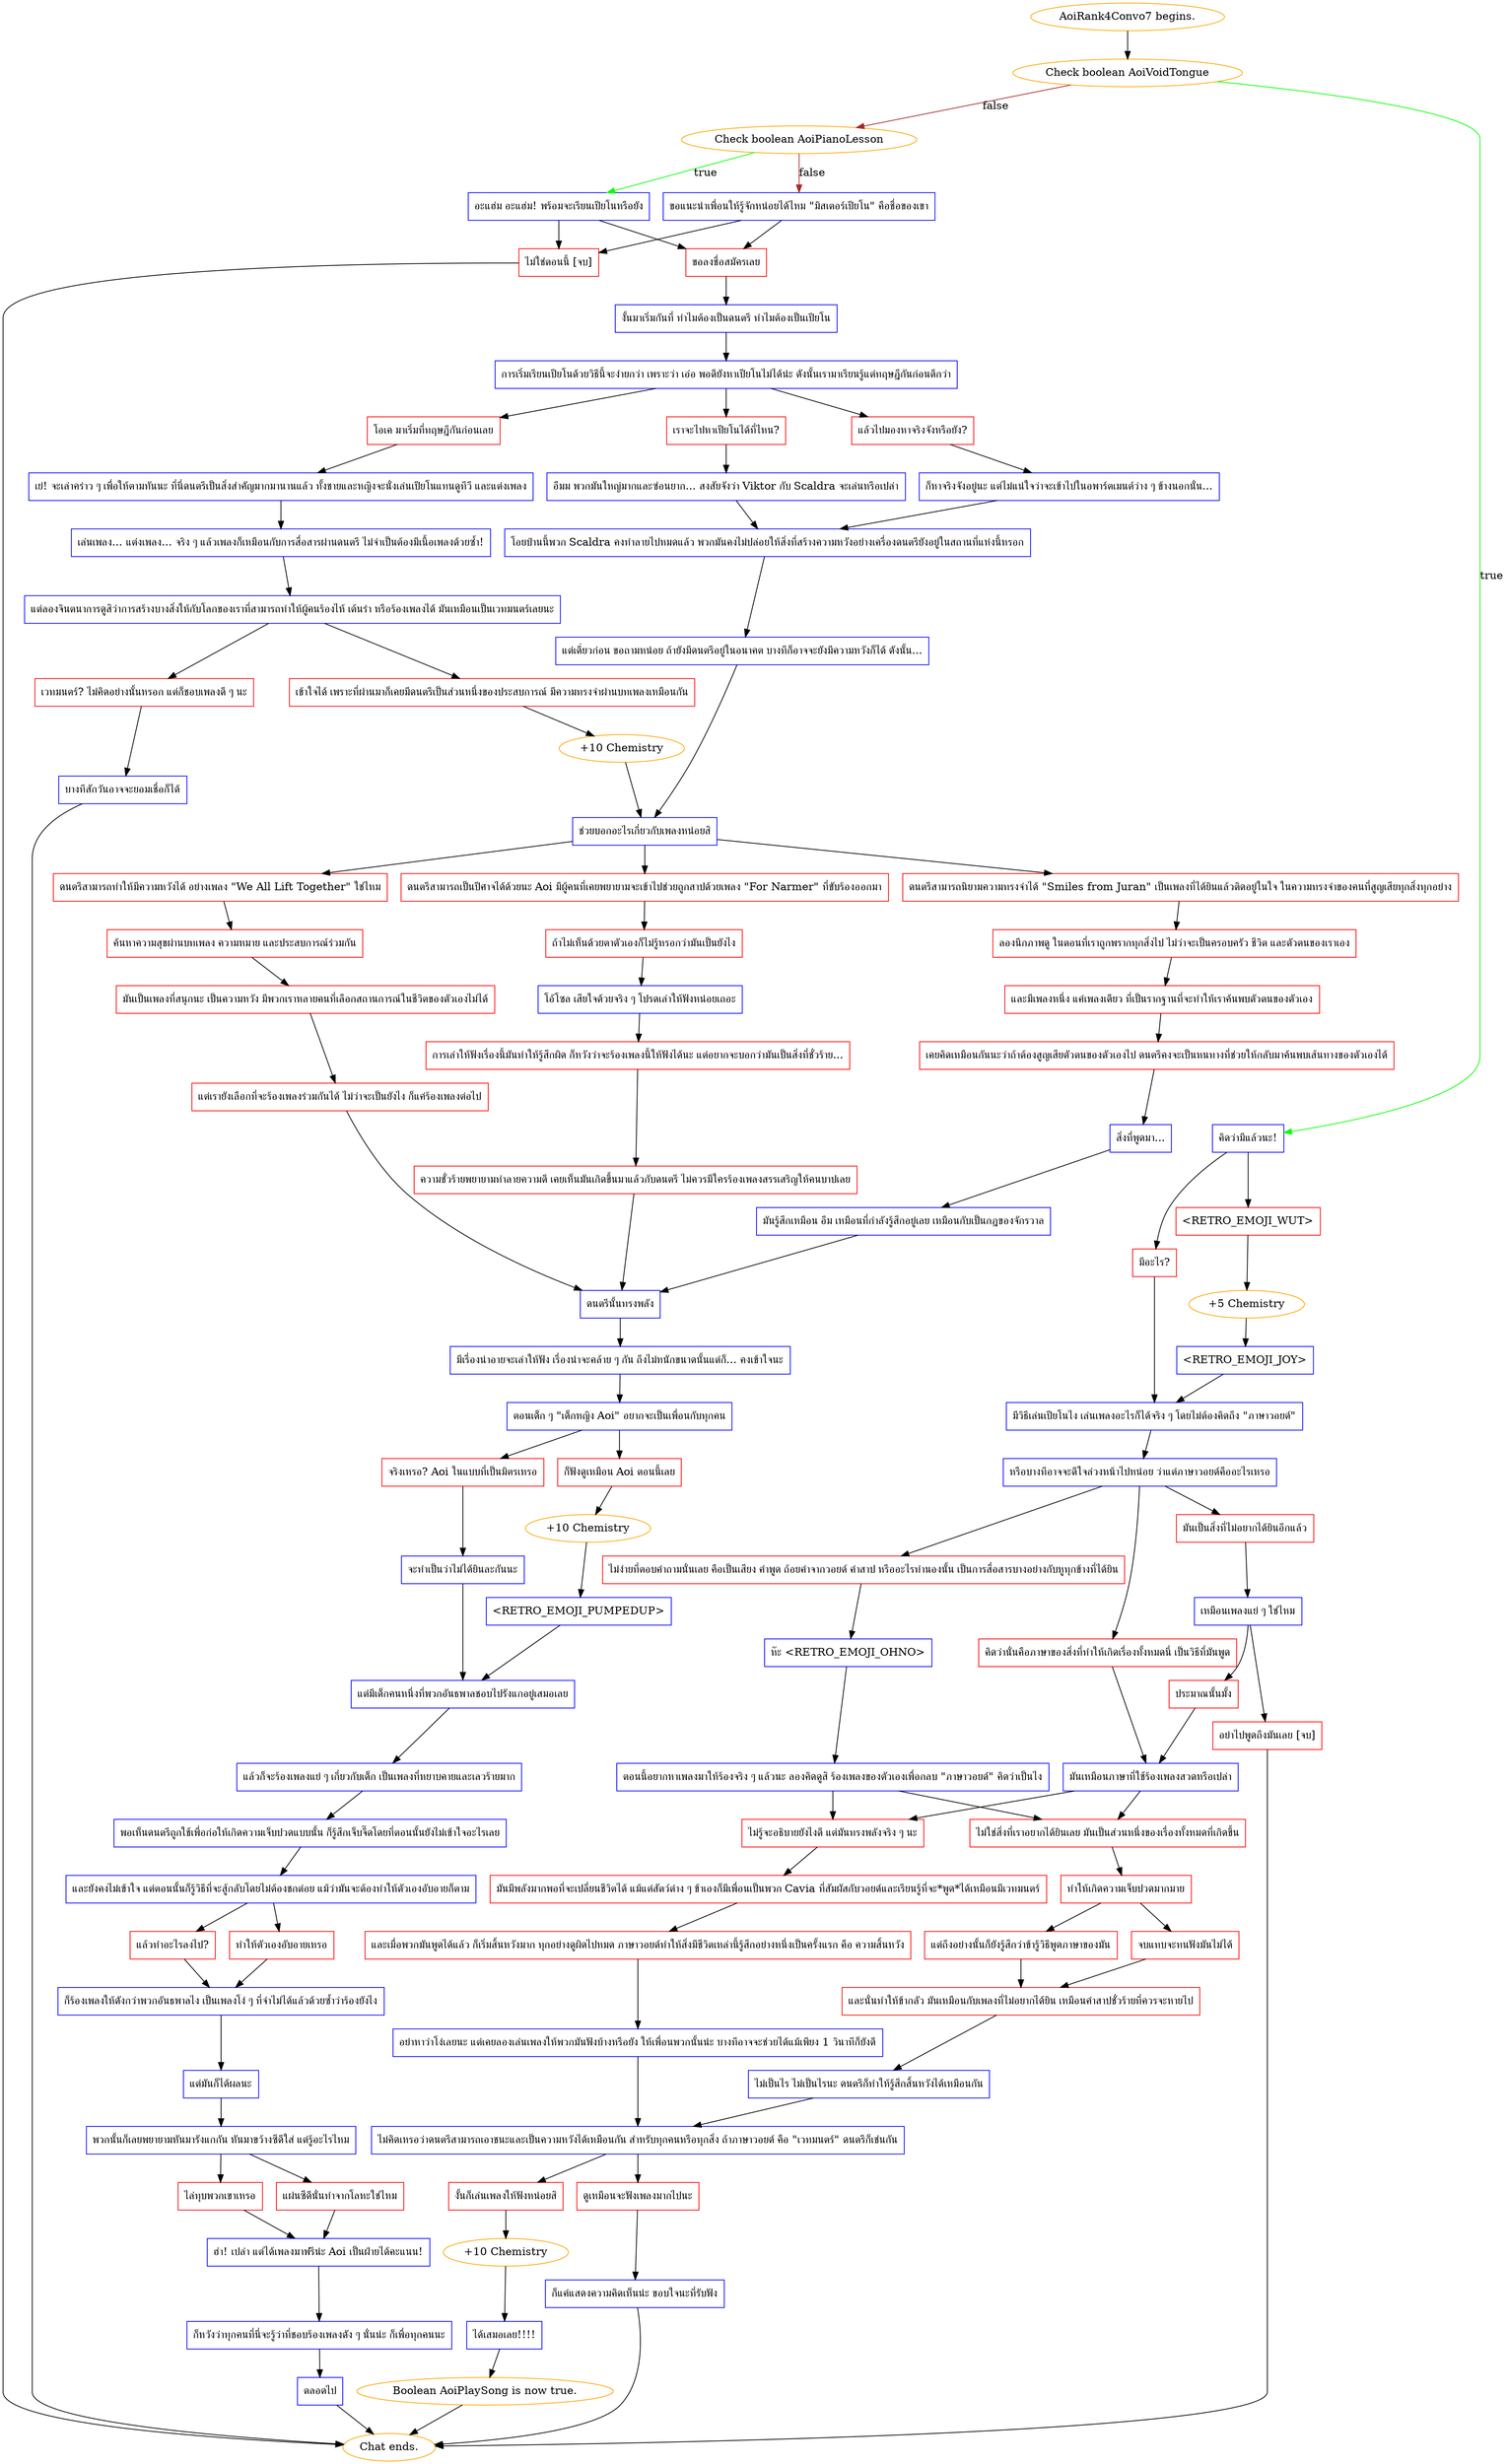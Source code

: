digraph {
	"AoiRank4Convo7 begins." [color=orange];
		"AoiRank4Convo7 begins." -> j2536274314;
	j2536274314 [label="Check boolean AoiVoidTongue",color=orange];
		j2536274314 -> j549353221 [label=true,color=green];
		j2536274314 -> j3819763007 [label=false,color=brown];
	j549353221 [label="คิดว่ามีแล้วนะ!",shape=box,color=blue];
		j549353221 -> j1118119165;
		j549353221 -> j2807020911;
	j3819763007 [label="Check boolean AoiPianoLesson",color=orange];
		j3819763007 -> j1397392820 [label=true,color=green];
		j3819763007 -> j3948160842 [label=false,color=brown];
	j1118119165 [label="<RETRO_EMOJI_WUT>",shape=box,color=red];
		j1118119165 -> j332967242;
	j2807020911 [label="มีอะไร?",shape=box,color=red];
		j2807020911 -> j2963469641;
	j1397392820 [label="อะแฮ่ม อะแฮ่ม! พร้อมจะเรียนเปียโนหรือยัง",shape=box,color=blue];
		j1397392820 -> j3598804664;
		j1397392820 -> j2449897078;
	j3948160842 [label="ขอแนะนำเพื่อนให้รู้จักหน่อยได้ไหม \"มิสเตอร์เปียโน\" คือชื่อของเขา",shape=box,color=blue];
		j3948160842 -> j3598804664;
		j3948160842 -> j2449897078;
	j332967242 [label="+5 Chemistry",color=orange];
		j332967242 -> j4093127096;
	j2963469641 [label="มีวิธีเล่นเปียโนไง เล่นเพลงอะไรก็ได้จริง ๆ โดยไม่ต้องคิดถึง \"ภาษาวอยด์\"",shape=box,color=blue];
		j2963469641 -> j1156411243;
	j3598804664 [label="ขอลงชื่อสมัครเลย",shape=box,color=red];
		j3598804664 -> j3989426760;
	j2449897078 [label="ไม่ใช่ตอนนี้ [จบ]",shape=box,color=red];
		j2449897078 -> "Chat ends.";
	j4093127096 [label="<RETRO_EMOJI_JOY>",shape=box,color=blue];
		j4093127096 -> j2963469641;
	j1156411243 [label="หรือบางทีอาจจะดีใจล่วงหน้าไปหน่อย ว่าแต่ภาษาวอยด์คืออะไรเหรอ",shape=box,color=blue];
		j1156411243 -> j1984040330;
		j1156411243 -> j4254991815;
		j1156411243 -> j3428150588;
	j3989426760 [label="งั้นมาเริ่มกันที่ ทำไมต้องเป็นดนตรี ทำไมต้องเป็นเปียโน",shape=box,color=blue];
		j3989426760 -> j1941853857;
	"Chat ends." [color=orange];
	j1984040330 [label="ไม่ง่ายที่ตอบคำถามนั่นเลย คือเป็นเสียง คำพูด ถ้อยคำจากวอยด์ คำสาป หรืออะไรทำนองนั้น เป็นการสื่อสารบางอย่างกับหูทุกข้างที่ได้ยิน",shape=box,color=red];
		j1984040330 -> j2162668878;
	j4254991815 [label="มันเป็นสิ่งที่ไม่อยากได้ยินอีกแล้ว",shape=box,color=red];
		j4254991815 -> j2736518954;
	j3428150588 [label="คิดว่านั่นคือภาษาของสิ่งที่ทำให้เกิดเรื่องทั้งหมดนี่ เป็นวิธีที่มันพูด",shape=box,color=red];
		j3428150588 -> j2762973526;
	j1941853857 [label="การเริ่มเรียนเปียโนด้วยวิธีนี้จะง่ายกว่า เพราะว่า เอ่อ พอดียังหาเปียโนไม่ได้น่ะ ดังนั้นเรามาเรียนรู้แต่ทฤษฎีกันก่อนดีกว่า",shape=box,color=blue];
		j1941853857 -> j1980896975;
		j1941853857 -> j4073637933;
		j1941853857 -> j3011611147;
	j2162668878 [label="ห๊ะ <RETRO_EMOJI_OHNO>",shape=box,color=blue];
		j2162668878 -> j938405002;
	j2736518954 [label="เหมือนเพลงแย่ ๆ ใช่ไหม",shape=box,color=blue];
		j2736518954 -> j789194855;
		j2736518954 -> j562588112;
	j2762973526 [label="มันเหมือนภาษาที่ใช้ร้องเพลงสวดหรือเปล่า",shape=box,color=blue];
		j2762973526 -> j2868277071;
		j2762973526 -> j3173479192;
	j1980896975 [label="โอเค มาเริ่มที่ทฤษฎีกันก่อนเลย",shape=box,color=red];
		j1980896975 -> j1598536818;
	j4073637933 [label="แล้วไปมองหาจริงจังหรือยัง?",shape=box,color=red];
		j4073637933 -> j2903704788;
	j3011611147 [label="เราจะไปหาเปียโนได้ที่ไหน?",shape=box,color=red];
		j3011611147 -> j528240039;
	j938405002 [label="ตอนนี้อยากหาเพลงมาให้ร้องจริง ๆ แล้วนะ ลองคิดดูสิ ร้องเพลงของตัวเองเพื่อกลบ \"ภาษาวอยด์\" คิดว่าเป็นไง",shape=box,color=blue];
		j938405002 -> j2868277071;
		j938405002 -> j3173479192;
	j789194855 [label="อย่าไปพูดถึงมันเลย [จบ]",shape=box,color=red];
		j789194855 -> "Chat ends.";
	j562588112 [label="ประมาณนั้นมั้ง",shape=box,color=red];
		j562588112 -> j2762973526;
	j2868277071 [label="ไม่รู้จะอธิบายยังไงดี แต่มันทรงพลังจริง ๆ นะ",shape=box,color=red];
		j2868277071 -> j3431514557;
	j3173479192 [label="ไม่ใช่สิ่งที่เราอยากได้ยินเลย มันเป็นส่วนหนึ่งของเรื่องทั้งหมดที่เกิดขึ้น",shape=box,color=red];
		j3173479192 -> j3018364905;
	j1598536818 [label="เย่! จะเล่าคร่าว ๆ เพื่อให้ตามทันนะ ที่นี่ดนตรีเป็นสิ่งสำคัญมากมานานแล้ว ทั้งชายและหญิงจะนั่งเล่นเปียโนแทนดูทีวี และแต่งเพลง",shape=box,color=blue];
		j1598536818 -> j768472838;
	j2903704788 [label="ก็หาจริงจังอยู่นะ แต่ไม่แน่ใจว่าจะเข้าไปในอพาร์ตเมนต์ว่าง ๆ ข้างนอกนั่น...",shape=box,color=blue];
		j2903704788 -> j724000023;
	j528240039 [label="อืมม พวกมันใหญ่มากและซ่อนยาก... สงสัยจังว่า Viktor กับ Scaldra จะเล่นหรือเปล่า",shape=box,color=blue];
		j528240039 -> j724000023;
	j3431514557 [label="มันมีพลังมากพอที่จะเปลี่ยนชีวิตได้ แม้แต่สัตว์ต่าง ๆ ข้าเองก็มีเพื่อนเป็นพวก Cavia ที่สัมผัสกับวอยด์และเรียนรู้ที่จะ*พูด*ได้เหมือนมีเวทมนตร์",shape=box,color=red];
		j3431514557 -> j586163947;
	j3018364905 [label="ทำให้เกิดความเจ็บปวดมากมาย",shape=box,color=red];
		j3018364905 -> j4202428267;
		j3018364905 -> j879744885;
	j768472838 [label="เล่นเพลง... แต่งเพลง... จริง ๆ แล้วเพลงก็เหมือนกับการสื่อสารผ่านดนตรี ไม่จำเป็นต้องมีเนื้อเพลงด้วยซ้ำ!",shape=box,color=blue];
		j768472838 -> j3697131124;
	j724000023 [label="โอยป่านนี้พวก Scaldra คงทำลายไปหมดแล้ว พวกมันคงไม่ปล่อยให้สิ่งที่สร้างความหวังอย่างเครื่องดนตรียังอยู่ในสถานที่แห่งนี้หรอก",shape=box,color=blue];
		j724000023 -> j800477027;
	j586163947 [label="และเมื่อพวกมันพูดได้แล้ว ก็เริ่มสิ้นหวังมาก ทุกอย่างดูผิดไปหมด ภาษาวอยด์ทำให้สิ่งมีชีวิตเหล่านี้รู้สึกอย่างหนึ่งเป็นครั้งแรก คือ ความสิ้นหวัง",shape=box,color=red];
		j586163947 -> j1470658139;
	j4202428267 [label="จบแทบจะทนฟังมันไม่ได้",shape=box,color=red];
		j4202428267 -> j773247768;
	j879744885 [label="แต่ถึงอย่างนั้นก็ยังรู้สึกว่าข้ารู้วิธีพูดภาษาของมัน",shape=box,color=red];
		j879744885 -> j773247768;
	j3697131124 [label="แต่ลองจินตนาการดูสิว่าการสร้างบางสิ่งให้กับโลกของเราที่สามารถทำให้ผู้คนร้องไห้ เต้นรำ หรือร้องเพลงได้ มันเหมือนเป็นเวทมนตร์เลยนะ",shape=box,color=blue];
		j3697131124 -> j3865692055;
		j3697131124 -> j3050438325;
	j800477027 [label="แต่เดี๋ยวก่อน ขอถามหน่อย ถ้ายังมีดนตรีอยู่ในอนาคต บางทีก็อาจจะยังมีความหวังก็ได้ ดังนั้น...",shape=box,color=blue];
		j800477027 -> j3678898707;
	j1470658139 [label="อย่าหาว่าโง่เลยนะ แต่เคยลองเล่นเพลงให้พวกมันฟังบ้างหรือยัง ให้เพื่อนพวกนั้นน่ะ บางทีอาจจะช่วยได้แม้เพียง 1 วินาทีก็ยังดี",shape=box,color=blue];
		j1470658139 -> j2081601120;
	j773247768 [label="และนั่นทำให้ข้ากลัว มันเหมือนกับเพลงที่ไม่อยากได้ยิน เหมือนคำสาปชั่วร้ายที่ควรจะหายไป",shape=box,color=red];
		j773247768 -> j2130680153;
	j3865692055 [label="เวทมนตร์? ไม่คิดอย่างนั้นหรอก แต่ก็ชอบเพลงดี ๆ นะ",shape=box,color=red];
		j3865692055 -> j910365730;
	j3050438325 [label="เข้าใจได้ เพราะที่ผ่านมาก็เคยมีดนตรีเป็นส่วนหนึ่งของประสบการณ์ มีความทรงจำผ่านบทเพลงเหมือนกัน",shape=box,color=red];
		j3050438325 -> j2365378714;
	j3678898707 [label="ช่วยบอกอะไรเกี่ยวกับเพลงหน่อยสิ",shape=box,color=blue];
		j3678898707 -> j1116059643;
		j3678898707 -> j2693199733;
		j3678898707 -> j1727213721;
	j2081601120 [label="ไม่คิดเหรอว่าดนตรีสามารถเอาชนะและเป็นความหวังได้เหมือนกัน สำหรับทุกคนหรือทุกสิ่ง ถ้าภาษาวอยด์ คือ \"เวทมนตร์\" ดนตรีก็เช่นกัน",shape=box,color=blue];
		j2081601120 -> j4006680360;
		j2081601120 -> j1341840556;
	j2130680153 [label="ไม่เป็นไร ไม่เป็นไรนะ ดนตรีก็ทำให้รู้สึกสิ้นหวังได้เหมือนกัน",shape=box,color=blue];
		j2130680153 -> j2081601120;
	j910365730 [label="บางทีสักวันอาจจะยอมเชื่อก็ได้",shape=box,color=blue];
		j910365730 -> "Chat ends.";
	j2365378714 [label="+10 Chemistry",color=orange];
		j2365378714 -> j3678898707;
	j1116059643 [label="ดนตรีสามารถนิยามความทรงจำได้ \"Smiles from Juran\" เป็นเพลงที่ได้ยินแล้วติดอยู่ในใจ ในความทรงจำของคนที่สูญเสียทุกสิ่งทุกอย่าง",shape=box,color=red];
		j1116059643 -> j409891214;
	j2693199733 [label="ดนตรีสามารถทำให้มีความหวังได้ อย่างเพลง \"We All Lift Together\" ใช่ไหม",shape=box,color=red];
		j2693199733 -> j2293111707;
	j1727213721 [label="ดนตรีสามารถเป็นปีศาจได้ด้วยนะ Aoi มีผู้คนที่เคยพยายามจะเข้าไปช่วยถูกสาปด้วยเพลง \"For Narmer\" ที่ขับร้องออกมา",shape=box,color=red];
		j1727213721 -> j3026630983;
	j4006680360 [label="งั้นก็เล่นเพลงให้ฟังหน่อยสิ",shape=box,color=red];
		j4006680360 -> j3860730826;
	j1341840556 [label="ดูเหมือนจะฟังเพลงมากไปนะ",shape=box,color=red];
		j1341840556 -> j904570036;
	j409891214 [label="ลองนึกภาพดู ในตอนที่เราถูกพรากทุกสิ่งไป ไม่ว่าจะเป็นครอบครัว ชีวิต และตัวตนของเราเอง",shape=box,color=red];
		j409891214 -> j1184533541;
	j2293111707 [label="ค้นหาความสุขผ่านบทเพลง ความหมาย และประสบการณ์ร่วมกัน",shape=box,color=red];
		j2293111707 -> j2151671893;
	j3026630983 [label="ถ้าไม่เห็นด้วยตาตัวเองก็ไม่รู้หรอกว่ามันเป็นยังไง",shape=box,color=red];
		j3026630983 -> j2393615881;
	j3860730826 [label="+10 Chemistry",color=orange];
		j3860730826 -> j3319444808;
	j904570036 [label="ก็แค่แสดงความคิดเห็นน่ะ ขอบใจนะที่รับฟัง",shape=box,color=blue];
		j904570036 -> "Chat ends.";
	j1184533541 [label="และมีเพลงหนึ่ง แค่เพลงเดียว ที่เป็นรากฐานที่จะทำให้เราค้นพบตัวตนของตัวเอง",shape=box,color=red];
		j1184533541 -> j520896868;
	j2151671893 [label="มันเป็นเพลงที่สนุกนะ เป็นความหวัง มีพวกเราหลายคนที่เลือกสถานการณ์ในชีวิตของตัวเองไม่ได้",shape=box,color=red];
		j2151671893 -> j3774913861;
	j2393615881 [label="โอ้โซล เสียใจด้วยจริง ๆ โปรดเล่าให้ฟังหน่อยเถอะ",shape=box,color=blue];
		j2393615881 -> j1249035258;
	j3319444808 [label="ได้เสมอเลย!!!!",shape=box,color=blue];
		j3319444808 -> j4141513296;
	j520896868 [label="เคยคิดเหมือนกันนะว่าถ้าต้องสูญเสียตัวตนของตัวเองไป ดนตรีคงจะเป็นหนทางที่ช่วยให้กลับมาค้นพบเส้นทางของตัวเองได้",shape=box,color=red];
		j520896868 -> j4051784372;
	j3774913861 [label="แต่เรายังเลือกที่จะร้องเพลงร่วมกันได้ ไม่ว่าจะเป็นยังไง ก็แค่ร้องเพลงต่อไป",shape=box,color=red];
		j3774913861 -> j395980128;
	j1249035258 [label="การเล่าให้ฟังเรื่องนี้มันทำให้รู้สึกผิด ก็หวังว่าจะร้องเพลงนี้ให้ฟังได้นะ แต่อยากจะบอกว่ามันเป็นสิ่งที่ชั่วร้าย...",shape=box,color=red];
		j1249035258 -> j2648459993;
	j4141513296 [label="Boolean AoiPlaySong is now true.",color=orange];
		j4141513296 -> "Chat ends.";
	j4051784372 [label="สิ่งที่พูดมา...",shape=box,color=blue];
		j4051784372 -> j4060041179;
	j395980128 [label="ดนตรีนั้นทรงพลัง",shape=box,color=blue];
		j395980128 -> j851921499;
	j2648459993 [label="ความชั่วร้ายพยายามทำลายความดี เคยเห็นมันเกิดขึ้นมาแล้วกับดนตรี ไม่ควรมีใครร้องเพลงสรรเสริญให้คนบาปเลย",shape=box,color=red];
		j2648459993 -> j395980128;
	j4060041179 [label="มันรู้สึกเหมือน อืม เหมือนที่กำลังรู้สึกอยู่เลย เหมือนกับเป็นกฎของจักรวาล",shape=box,color=blue];
		j4060041179 -> j395980128;
	j851921499 [label="มีเรื่องน่าอายจะเล่าให้ฟัง เรื่องน่าจะคล้าย ๆ กัน ถึงไม่หนักขนาดนั้นแต่ก็... คงเข้าใจนะ",shape=box,color=blue];
		j851921499 -> j2436277056;
	j2436277056 [label="ตอนเด็ก ๆ \"เด็กหญิง Aoi\" อยากจะเป็นเพื่อนกับทุกคน",shape=box,color=blue];
		j2436277056 -> j3958533339;
		j2436277056 -> j3359778167;
	j3958533339 [label="ก็ฟังดูเหมือน Aoi ตอนนี้เลย",shape=box,color=red];
		j3958533339 -> j3608775863;
	j3359778167 [label="จริงเหรอ? Aoi ในแบบที่เป็นมิตรเหรอ",shape=box,color=red];
		j3359778167 -> j1328896736;
	j3608775863 [label="+10 Chemistry",color=orange];
		j3608775863 -> j4058237189;
	j1328896736 [label="จะทำเป็นว่าไม่ได้ยินละกันนะ",shape=box,color=blue];
		j1328896736 -> j2554083612;
	j4058237189 [label="<RETRO_EMOJI_PUMPEDUP>",shape=box,color=blue];
		j4058237189 -> j2554083612;
	j2554083612 [label="แต่มีเด็กคนหนึ่งที่พวกอันธพาลชอบไปรังแกอยู่เสมอเลย",shape=box,color=blue];
		j2554083612 -> j2909370013;
	j2909370013 [label="แล้วก็จะร้องเพลงแย่ ๆ เกี่ยวกับเด็ก เป็นเพลงที่หยาบคายและเลวร้ายมาก",shape=box,color=blue];
		j2909370013 -> j4109998733;
	j4109998733 [label="พอเห็นดนตรีถูกใช้เพื่อก่อให้เกิดความเจ็บปวดแบบนั้น ก็รู้สึกเจ็บจี๊ดโดยที่ตอนนั้นยังไม่เข้าใจอะไรเลย",shape=box,color=blue];
		j4109998733 -> j408880622;
	j408880622 [label="และยังคงไม่เข้าใจ แต่ตอนนั้นก็รู้วิธีที่จะสู้กลับโดยไม่ต้องชกต่อย แม้ว่ามันจะต้องทำให้ตัวเองอับอายก็ตาม",shape=box,color=blue];
		j408880622 -> j4152977424;
		j408880622 -> j37605137;
	j4152977424 [label="แล้วทำอะไรลงไป?",shape=box,color=red];
		j4152977424 -> j2378370000;
	j37605137 [label="ทำให้ตัวเองอับอายเหรอ",shape=box,color=red];
		j37605137 -> j2378370000;
	j2378370000 [label="ก็ร้องเพลงให้ดังกว่าพวกอันธพาลไง เป็นเพลงโง่ ๆ ที่จำไม่ได้แล้วด้วยซ้ำว่าร้องยังไง",shape=box,color=blue];
		j2378370000 -> j5899000;
	j5899000 [label="แต่มันก็ได้ผลนะ",shape=box,color=blue];
		j5899000 -> j1477541847;
	j1477541847 [label="พวกนั้นก็เลยพยายามหันมารังแกกัน หันมาขว้างซีดีใส่ แต่รู้อะไรไหม",shape=box,color=blue];
		j1477541847 -> j2427895374;
		j1477541847 -> j3425495073;
	j2427895374 [label="แผ่นซีดีนั่นทำจากโลหะใช่ไหม",shape=box,color=red];
		j2427895374 -> j1364788861;
	j3425495073 [label="ไล่ทุบพวกเขาเหรอ",shape=box,color=red];
		j3425495073 -> j1364788861;
	j1364788861 [label="ฮ่า! เปล่า แต่ได้เพลงมาฟรีน่ะ Aoi เป็นฝ่ายได้คะแนน!",shape=box,color=blue];
		j1364788861 -> j3410242940;
	j3410242940 [label="ก็หวังว่าทุกคนที่นี่จะรู้ว่าที่ชอบร้องเพลงดัง ๆ นั่นน่ะ ก็เพื่อทุกคนนะ",shape=box,color=blue];
		j3410242940 -> j3045993157;
	j3045993157 [label="ตลอดไป",shape=box,color=blue];
		j3045993157 -> "Chat ends.";
}